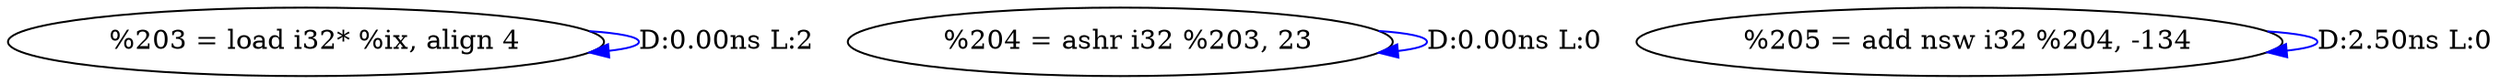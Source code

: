 digraph {
Node0x2e22770[label="  %203 = load i32* %ix, align 4"];
Node0x2e22770 -> Node0x2e22770[label="D:0.00ns L:2",color=blue];
Node0x2e22850[label="  %204 = ashr i32 %203, 23"];
Node0x2e22850 -> Node0x2e22850[label="D:0.00ns L:0",color=blue];
Node0x2e22930[label="  %205 = add nsw i32 %204, -134"];
Node0x2e22930 -> Node0x2e22930[label="D:2.50ns L:0",color=blue];
}
